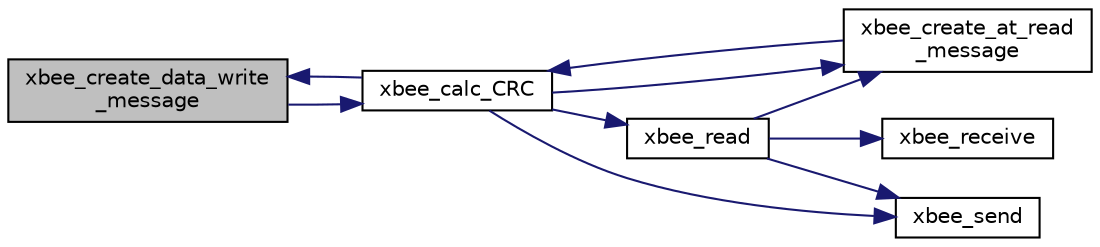 digraph "xbee_create_data_write_message"
{
  edge [fontname="Helvetica",fontsize="10",labelfontname="Helvetica",labelfontsize="10"];
  node [fontname="Helvetica",fontsize="10",shape=record];
  rankdir="LR";
  Node1 [label="xbee_create_data_write\l_message",height=0.2,width=0.4,color="black", fillcolor="grey75", style="filled", fontcolor="black"];
  Node1 -> Node2 [color="midnightblue",fontsize="10",style="solid",fontname="Helvetica"];
  Node2 [label="xbee_calc_CRC",height=0.2,width=0.4,color="black", fillcolor="white", style="filled",URL="$group___x_b_e_e.html#ga350cf9addd8a53d61a827112ce70e1cf",tooltip="Calculate Xbee CRC. "];
  Node2 -> Node3 [color="midnightblue",fontsize="10",style="solid",fontname="Helvetica"];
  Node3 [label="xbee_read",height=0.2,width=0.4,color="black", fillcolor="white", style="filled",URL="$group___x_b_e_e.html#ga5254e1be6790abc2bcee85d67da7f63d"];
  Node3 -> Node4 [color="midnightblue",fontsize="10",style="solid",fontname="Helvetica"];
  Node4 [label="xbee_create_at_read\l_message",height=0.2,width=0.4,color="black", fillcolor="white", style="filled",URL="$group___x_b_e_e.html#gad5fc55d4988dc4eba587b44d17a1fe20",tooltip="Form SPI AT read message packet. "];
  Node4 -> Node2 [color="midnightblue",fontsize="10",style="solid",fontname="Helvetica"];
  Node3 -> Node5 [color="midnightblue",fontsize="10",style="solid",fontname="Helvetica"];
  Node5 [label="xbee_send",height=0.2,width=0.4,color="black", fillcolor="white", style="filled",URL="$group___x_b_e_e.html#ga7021d2a9da606e65cda41ecbff0c0648"];
  Node3 -> Node6 [color="midnightblue",fontsize="10",style="solid",fontname="Helvetica"];
  Node6 [label="xbee_receive",height=0.2,width=0.4,color="black", fillcolor="white", style="filled",URL="$group___x_b_e_e.html#ga795c0c12ac17bc19a63fd2868174fa46",tooltip="Low-level SPI reading operation. "];
  Node2 -> Node4 [color="midnightblue",fontsize="10",style="solid",fontname="Helvetica"];
  Node2 -> Node5 [color="midnightblue",fontsize="10",style="solid",fontname="Helvetica"];
  Node2 -> Node1 [color="midnightblue",fontsize="10",style="solid",fontname="Helvetica"];
}
